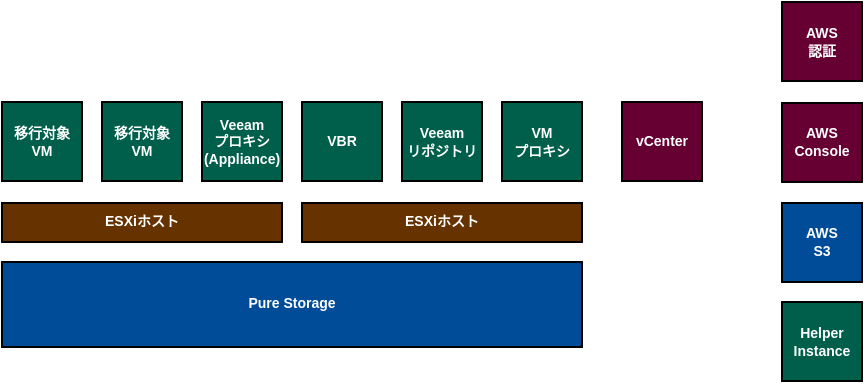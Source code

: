 <mxfile version="28.0.1">
  <diagram name="ページ1" id="RHtc9xqBzX8dG-IQXySC">
    <mxGraphModel dx="595" dy="414" grid="1" gridSize="10" guides="1" tooltips="1" connect="1" arrows="1" fold="1" page="1" pageScale="1" pageWidth="1169" pageHeight="827" math="0" shadow="0">
      <root>
        <mxCell id="0" />
        <mxCell id="1" parent="0" />
        <mxCell id="WyPhDyIGE4Ye550-s1A6-2" value="ESXiホスト" style="rounded=0;whiteSpace=wrap;html=1;fillColor=#663300;fontStyle=1;fontColor=#FFFFFF;fontSize=7;" vertex="1" parent="1">
          <mxGeometry x="310" y="240.5" width="140" height="19.5" as="geometry" />
        </mxCell>
        <mxCell id="WyPhDyIGE4Ye550-s1A6-3" value="Pure Storage" style="rounded=0;whiteSpace=wrap;html=1;fontStyle=1;strokeColor=#000000;fillColor=#004C99;fontColor=light-dark(#ffffff, #ededed);fontSize=7;" vertex="1" parent="1">
          <mxGeometry x="310" y="270" width="290" height="42.5" as="geometry" />
        </mxCell>
        <mxCell id="WyPhDyIGE4Ye550-s1A6-5" value="&lt;div&gt;&lt;font color=&quot;#ffffff&quot;&gt;&lt;b&gt;移行対象&lt;/b&gt;&lt;/font&gt;&lt;/div&gt;&lt;b&gt;&lt;font style=&quot;color: rgb(255, 255, 255);&quot;&gt;VM&lt;/font&gt;&lt;/b&gt;" style="rounded=0;whiteSpace=wrap;html=1;fillColor=light-dark(#005f4b, #ededed);fontSize=7;" vertex="1" parent="1">
          <mxGeometry x="310" y="190" width="40" height="39.5" as="geometry" />
        </mxCell>
        <mxCell id="WyPhDyIGE4Ye550-s1A6-6" value="&lt;div&gt;&lt;b&gt;&lt;font style=&quot;color: rgb(255, 255, 255);&quot;&gt;移行対象&lt;/font&gt;&lt;/b&gt;&lt;/div&gt;&lt;b&gt;&lt;font style=&quot;color: rgb(255, 255, 255);&quot;&gt;VM&lt;/font&gt;&lt;/b&gt;" style="rounded=0;whiteSpace=wrap;html=1;fillColor=light-dark(#005f4b, #ededed);fontSize=7;" vertex="1" parent="1">
          <mxGeometry x="360" y="190" width="40" height="39.5" as="geometry" />
        </mxCell>
        <mxCell id="WyPhDyIGE4Ye550-s1A6-10" value="ESXiホスト" style="rounded=0;whiteSpace=wrap;html=1;fillColor=#663300;fontStyle=1;fontColor=#FFFFFF;fontSize=7;" vertex="1" parent="1">
          <mxGeometry x="460" y="240.5" width="140" height="19.5" as="geometry" />
        </mxCell>
        <mxCell id="WyPhDyIGE4Ye550-s1A6-11" value="&lt;font color=&quot;#ffffff&quot;&gt;&lt;b&gt;Veeam&lt;/b&gt;&lt;/font&gt;&lt;div&gt;&lt;font color=&quot;#ffffff&quot;&gt;&lt;b&gt;リポジトリ&lt;/b&gt;&lt;/font&gt;&lt;/div&gt;" style="rounded=0;whiteSpace=wrap;html=1;fillColor=light-dark(#005f4b, #ededed);fontSize=7;" vertex="1" parent="1">
          <mxGeometry x="510" y="190" width="40" height="39.5" as="geometry" />
        </mxCell>
        <mxCell id="WyPhDyIGE4Ye550-s1A6-12" value="&lt;b&gt;&lt;font style=&quot;color: rgb(255, 255, 255);&quot;&gt;VM&lt;/font&gt;&lt;/b&gt;&lt;div&gt;&lt;font color=&quot;#ffffff&quot;&gt;&lt;b&gt;プロキシ&lt;/b&gt;&lt;/font&gt;&lt;/div&gt;" style="rounded=0;whiteSpace=wrap;html=1;fillColor=light-dark(#005f4b, #ededed);fontSize=7;" vertex="1" parent="1">
          <mxGeometry x="560" y="190" width="40" height="39.5" as="geometry" />
        </mxCell>
        <mxCell id="WyPhDyIGE4Ye550-s1A6-13" value="&lt;b&gt;&lt;font style=&quot;color: rgb(255, 255, 255);&quot;&gt;vCenter&lt;/font&gt;&lt;/b&gt;" style="rounded=0;whiteSpace=wrap;html=1;fillColor=light-dark(#660033,#EDEDED);fontSize=7;" vertex="1" parent="1">
          <mxGeometry x="620" y="190" width="40" height="39.5" as="geometry" />
        </mxCell>
        <mxCell id="WyPhDyIGE4Ye550-s1A6-14" value="&lt;b&gt;&lt;font style=&quot;color: rgb(255, 255, 255);&quot;&gt;VBR&lt;/font&gt;&lt;/b&gt;" style="rounded=0;whiteSpace=wrap;html=1;fillColor=light-dark(#005f4b, #ededed);fontSize=7;" vertex="1" parent="1">
          <mxGeometry x="460" y="190" width="40" height="39.5" as="geometry" />
        </mxCell>
        <mxCell id="WyPhDyIGE4Ye550-s1A6-15" value="&lt;div&gt;&lt;font color=&quot;#ffffff&quot;&gt;&lt;b&gt;Veeam&lt;/b&gt;&lt;/font&gt;&lt;/div&gt;&lt;div&gt;&lt;font color=&quot;#ffffff&quot;&gt;&lt;b&gt;プロキシ&lt;/b&gt;&lt;/font&gt;&lt;/div&gt;&lt;div&gt;&lt;font color=&quot;#ffffff&quot;&gt;&lt;b&gt;(Appliance)&lt;/b&gt;&lt;/font&gt;&lt;/div&gt;" style="rounded=0;whiteSpace=wrap;html=1;fillColor=light-dark(#005f4b, #ededed);fontSize=7;" vertex="1" parent="1">
          <mxGeometry x="410" y="190" width="40" height="39.5" as="geometry" />
        </mxCell>
        <mxCell id="WyPhDyIGE4Ye550-s1A6-16" value="&lt;font color=&quot;#ffffff&quot;&gt;&lt;b&gt;AWS&lt;/b&gt;&lt;/font&gt;&lt;div&gt;&lt;font color=&quot;#ffffff&quot;&gt;&lt;b&gt;S3&lt;/b&gt;&lt;/font&gt;&lt;/div&gt;" style="rounded=0;whiteSpace=wrap;html=1;fillColor=light-dark(#004c99, #EDEDED);fontSize=7;" vertex="1" parent="1">
          <mxGeometry x="700" y="240.5" width="40" height="39.5" as="geometry" />
        </mxCell>
        <mxCell id="WyPhDyIGE4Ye550-s1A6-17" value="&lt;font color=&quot;#ffffff&quot;&gt;&lt;b&gt;AWS&lt;/b&gt;&lt;/font&gt;&lt;div&gt;&lt;font color=&quot;#ffffff&quot;&gt;&lt;b&gt;Console&lt;/b&gt;&lt;/font&gt;&lt;/div&gt;" style="rounded=0;whiteSpace=wrap;html=1;fillColor=light-dark(#660033,#EDEDED);fontSize=7;" vertex="1" parent="1">
          <mxGeometry x="700" y="190.5" width="40" height="39.5" as="geometry" />
        </mxCell>
        <mxCell id="WyPhDyIGE4Ye550-s1A6-18" value="&lt;font color=&quot;#ffffff&quot;&gt;&lt;b&gt;Helper&lt;/b&gt;&lt;/font&gt;&lt;div&gt;&lt;font color=&quot;#ffffff&quot;&gt;&lt;b&gt;Instance&lt;/b&gt;&lt;/font&gt;&lt;/div&gt;" style="rounded=0;whiteSpace=wrap;html=1;fillColor=light-dark(#005f4b, #ededed);fontSize=7;" vertex="1" parent="1">
          <mxGeometry x="700" y="290" width="40" height="39.5" as="geometry" />
        </mxCell>
        <mxCell id="WyPhDyIGE4Ye550-s1A6-23" value="&lt;font color=&quot;#ffffff&quot;&gt;&lt;b&gt;AWS&lt;/b&gt;&lt;/font&gt;&lt;div&gt;&lt;font color=&quot;#ffffff&quot;&gt;&lt;b&gt;認証&lt;/b&gt;&lt;/font&gt;&lt;/div&gt;" style="rounded=0;whiteSpace=wrap;html=1;fillColor=light-dark(#660033,#EDEDED);fontSize=7;" vertex="1" parent="1">
          <mxGeometry x="700" y="140" width="40" height="39.5" as="geometry" />
        </mxCell>
      </root>
    </mxGraphModel>
  </diagram>
</mxfile>
